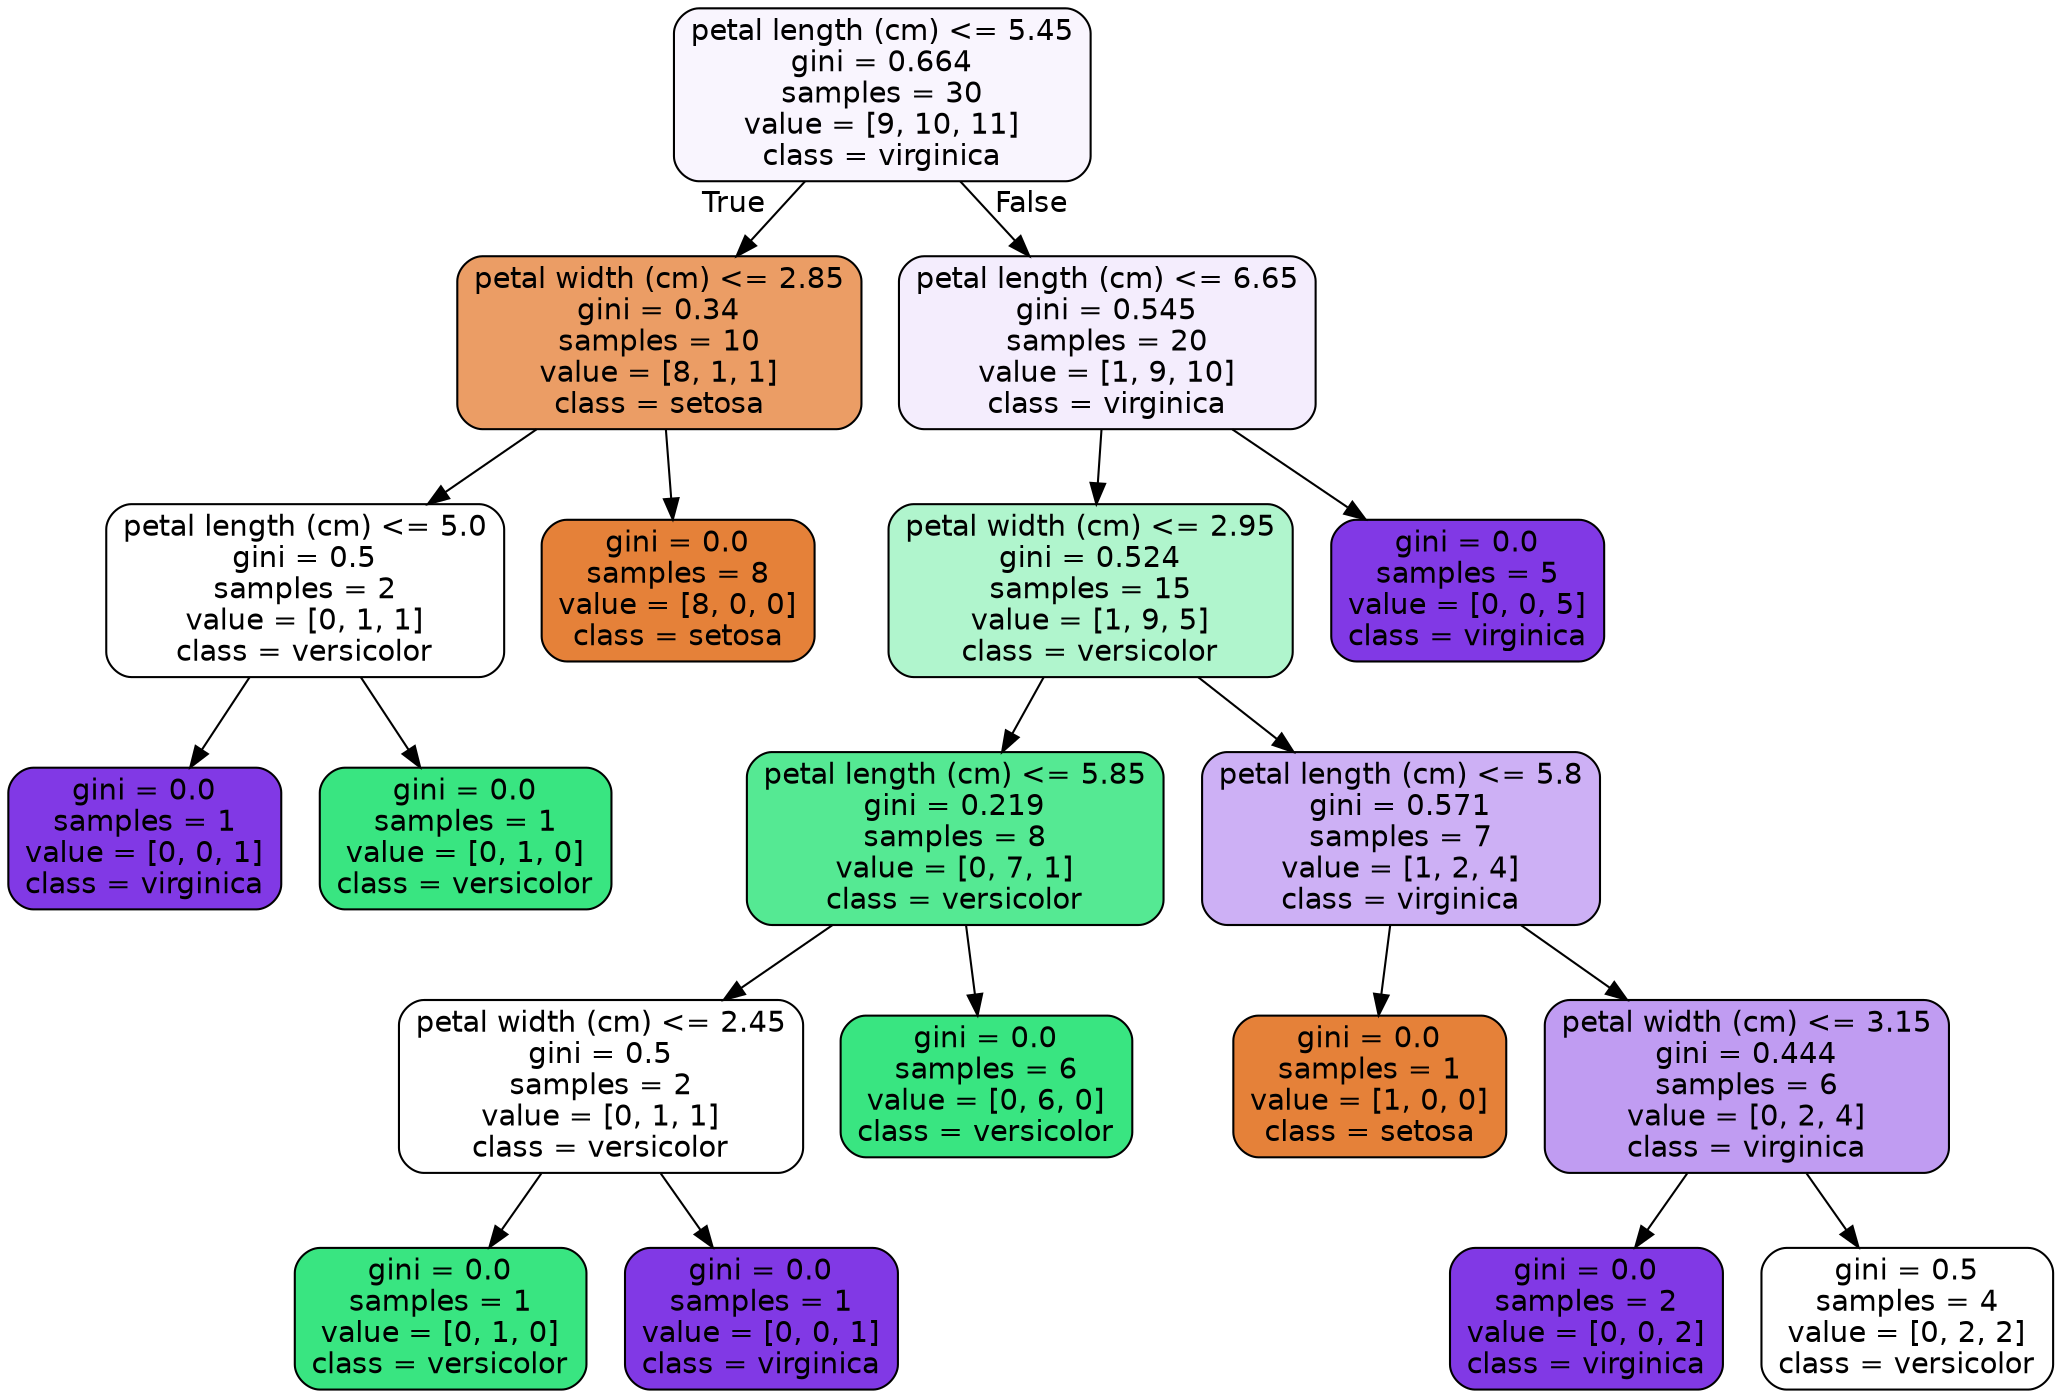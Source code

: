digraph Tree {
node [shape=box, style="filled, rounded", color="black", fontname=helvetica] ;
edge [fontname=helvetica] ;
0 [label="petal length (cm) <= 5.45\ngini = 0.664\nsamples = 30\nvalue = [9, 10, 11]\nclass = virginica", fillcolor="#f9f5fe"] ;
1 [label="petal width (cm) <= 2.85\ngini = 0.34\nsamples = 10\nvalue = [8, 1, 1]\nclass = setosa", fillcolor="#eb9d65"] ;
0 -> 1 [labeldistance=2.5, labelangle=45, headlabel="True"] ;
2 [label="petal length (cm) <= 5.0\ngini = 0.5\nsamples = 2\nvalue = [0, 1, 1]\nclass = versicolor", fillcolor="#ffffff"] ;
1 -> 2 ;
3 [label="gini = 0.0\nsamples = 1\nvalue = [0, 0, 1]\nclass = virginica", fillcolor="#8139e5"] ;
2 -> 3 ;
4 [label="gini = 0.0\nsamples = 1\nvalue = [0, 1, 0]\nclass = versicolor", fillcolor="#39e581"] ;
2 -> 4 ;
5 [label="gini = 0.0\nsamples = 8\nvalue = [8, 0, 0]\nclass = setosa", fillcolor="#e58139"] ;
1 -> 5 ;
6 [label="petal length (cm) <= 6.65\ngini = 0.545\nsamples = 20\nvalue = [1, 9, 10]\nclass = virginica", fillcolor="#f4edfd"] ;
0 -> 6 [labeldistance=2.5, labelangle=-45, headlabel="False"] ;
7 [label="petal width (cm) <= 2.95\ngini = 0.524\nsamples = 15\nvalue = [1, 9, 5]\nclass = versicolor", fillcolor="#b0f5cd"] ;
6 -> 7 ;
8 [label="petal length (cm) <= 5.85\ngini = 0.219\nsamples = 8\nvalue = [0, 7, 1]\nclass = versicolor", fillcolor="#55e993"] ;
7 -> 8 ;
9 [label="petal width (cm) <= 2.45\ngini = 0.5\nsamples = 2\nvalue = [0, 1, 1]\nclass = versicolor", fillcolor="#ffffff"] ;
8 -> 9 ;
10 [label="gini = 0.0\nsamples = 1\nvalue = [0, 1, 0]\nclass = versicolor", fillcolor="#39e581"] ;
9 -> 10 ;
11 [label="gini = 0.0\nsamples = 1\nvalue = [0, 0, 1]\nclass = virginica", fillcolor="#8139e5"] ;
9 -> 11 ;
12 [label="gini = 0.0\nsamples = 6\nvalue = [0, 6, 0]\nclass = versicolor", fillcolor="#39e581"] ;
8 -> 12 ;
13 [label="petal length (cm) <= 5.8\ngini = 0.571\nsamples = 7\nvalue = [1, 2, 4]\nclass = virginica", fillcolor="#cdb0f5"] ;
7 -> 13 ;
14 [label="gini = 0.0\nsamples = 1\nvalue = [1, 0, 0]\nclass = setosa", fillcolor="#e58139"] ;
13 -> 14 ;
15 [label="petal width (cm) <= 3.15\ngini = 0.444\nsamples = 6\nvalue = [0, 2, 4]\nclass = virginica", fillcolor="#c09cf2"] ;
13 -> 15 ;
16 [label="gini = 0.0\nsamples = 2\nvalue = [0, 0, 2]\nclass = virginica", fillcolor="#8139e5"] ;
15 -> 16 ;
17 [label="gini = 0.5\nsamples = 4\nvalue = [0, 2, 2]\nclass = versicolor", fillcolor="#ffffff"] ;
15 -> 17 ;
18 [label="gini = 0.0\nsamples = 5\nvalue = [0, 0, 5]\nclass = virginica", fillcolor="#8139e5"] ;
6 -> 18 ;
}